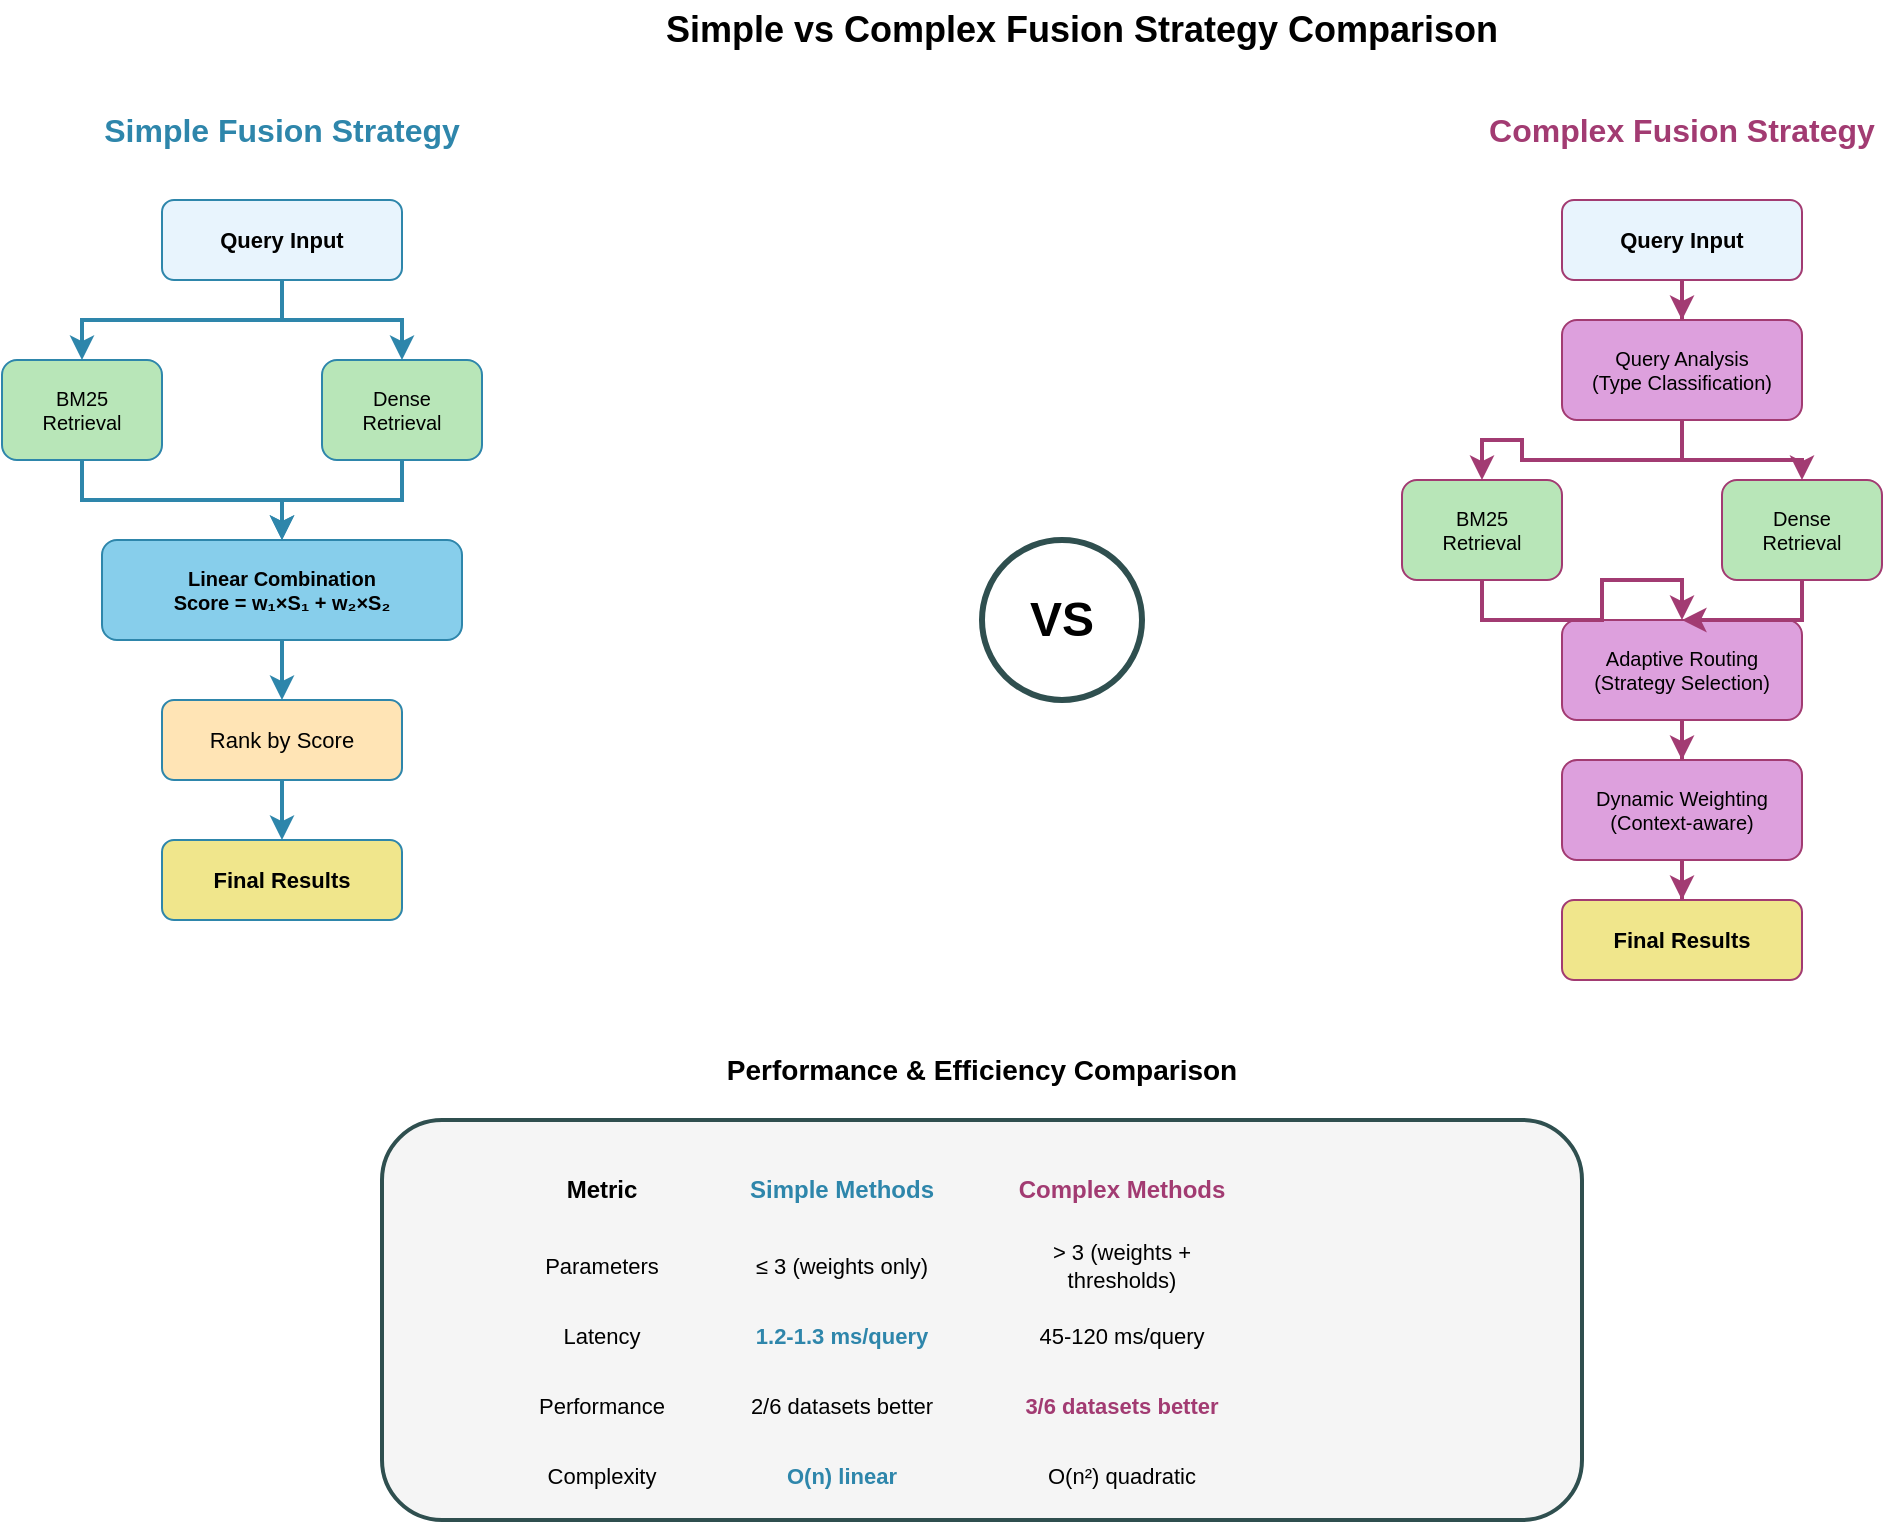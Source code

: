 <mxfile>
    <diagram id="FusionStrategyComparison" name="Fusion Strategy Comparison">
        <mxGraphModel dx="1422" dy="796" grid="1" gridSize="10" guides="1" tooltips="1" connect="1" arrows="1" fold="1" page="1" pageScale="1" pageWidth="1400" pageHeight="900" math="0" shadow="0">
            <root>
                <mxCell id="0"/>
                <mxCell id="1" parent="0"/>
                
                <!-- Title -->
                <mxCell id="title" value="Simple vs Complex Fusion Strategy Comparison" style="text;html=1;strokeColor=none;fillColor=none;align=center;verticalAlign=middle;whiteSpace=wrap;rounded=0;fontSize=18;fontStyle=1;" vertex="1" parent="1">
                    <mxGeometry x="450" y="30" width="500" height="30" as="geometry"/>
                </mxCell>
                
                <!-- Simple Strategy Side -->
                <mxCell id="simple_title" value="Simple Fusion Strategy" style="text;html=1;strokeColor=none;fillColor=none;align=center;verticalAlign=middle;whiteSpace=wrap;rounded=0;fontSize=16;fontStyle=1;fontColor=#2E86AB;" vertex="1" parent="1">
                    <mxGeometry x="200" y="80" width="200" height="30" as="geometry"/>
                </mxCell>
                
                <!-- Simple Flow -->
                <mxCell id="simple_query" value="Query Input" style="rounded=1;whiteSpace=wrap;html=1;fillColor=#E8F4FD;strokeColor=#2E86AB;fontSize=11;fontStyle=1;" vertex="1" parent="1">
                    <mxGeometry x="240" y="130" width="120" height="40" as="geometry"/>
                </mxCell>
                
                <mxCell id="simple_bm25" value="BM25&#xa;Retrieval" style="rounded=1;whiteSpace=wrap;html=1;fillColor=#B8E6B8;strokeColor=#2E86AB;fontSize=10;" vertex="1" parent="1">
                    <mxGeometry x="160" y="210" width="80" height="50" as="geometry"/>
                </mxCell>
                
                <mxCell id="simple_dense" value="Dense&#xa;Retrieval" style="rounded=1;whiteSpace=wrap;html=1;fillColor=#B8E6B8;strokeColor=#2E86AB;fontSize=10;" vertex="1" parent="1">
                    <mxGeometry x="320" y="210" width="80" height="50" as="geometry"/>
                </mxCell>
                
                <mxCell id="simple_fusion" value="Linear Combination&#xa;Score = w₁×S₁ + w₂×S₂" style="rounded=1;whiteSpace=wrap;html=1;fillColor=#87CEEB;strokeColor=#2E86AB;fontSize=10;fontStyle=1;" vertex="1" parent="1">
                    <mxGeometry x="210" y="300" width="180" height="50" as="geometry"/>
                </mxCell>
                
                <mxCell id="simple_rank" value="Rank by Score" style="rounded=1;whiteSpace=wrap;html=1;fillColor=#FFE4B5;strokeColor=#2E86AB;fontSize=11;" vertex="1" parent="1">
                    <mxGeometry x="240" y="380" width="120" height="40" as="geometry"/>
                </mxCell>
                
                <mxCell id="simple_result" value="Final Results" style="rounded=1;whiteSpace=wrap;html=1;fillColor=#F0E68C;strokeColor=#2E86AB;fontSize=11;fontStyle=1;" vertex="1" parent="1">
                    <mxGeometry x="240" y="450" width="120" height="40" as="geometry"/>
                </mxCell>
                
                <!-- Complex Strategy Side -->
                <mxCell id="complex_title" value="Complex Fusion Strategy" style="text;html=1;strokeColor=none;fillColor=none;align=center;verticalAlign=middle;whiteSpace=wrap;rounded=0;fontSize=16;fontStyle=1;fontColor=#A23B72;" vertex="1" parent="1">
                    <mxGeometry x="900" y="80" width="200" height="30" as="geometry"/>
                </mxCell>
                
                <!-- Complex Flow -->
                <mxCell id="complex_query" value="Query Input" style="rounded=1;whiteSpace=wrap;html=1;fillColor=#E8F4FD;strokeColor=#A23B72;fontSize=11;fontStyle=1;" vertex="1" parent="1">
                    <mxGeometry x="940" y="130" width="120" height="40" as="geometry"/>
                </mxCell>
                
                <mxCell id="complex_analysis" value="Query Analysis&#xa;(Type Classification)" style="rounded=1;whiteSpace=wrap;html=1;fillColor=#DDA0DD;strokeColor=#A23B72;fontSize=10;" vertex="1" parent="1">
                    <mxGeometry x="940" y="190" width="120" height="50" as="geometry"/>
                </mxCell>
                
                <mxCell id="complex_bm25" value="BM25&#xa;Retrieval" style="rounded=1;whiteSpace=wrap;html=1;fillColor=#B8E6B8;strokeColor=#A23B72;fontSize=10;" vertex="1" parent="1">
                    <mxGeometry x="860" y="270" width="80" height="50" as="geometry"/>
                </mxCell>
                
                <mxCell id="complex_dense" value="Dense&#xa;Retrieval" style="rounded=1;whiteSpace=wrap;html=1;fillColor=#B8E6B8;strokeColor=#A23B72;fontSize=10;" vertex="1" parent="1">
                    <mxGeometry x="1020" y="270" width="80" height="50" as="geometry"/>
                </mxCell>
                
                <mxCell id="complex_routing" value="Adaptive Routing&#xa;(Strategy Selection)" style="rounded=1;whiteSpace=wrap;html=1;fillColor=#DDA0DD;strokeColor=#A23B72;fontSize=10;" vertex="1" parent="1">
                    <mxGeometry x="940" y="340" width="120" height="50" as="geometry"/>
                </mxCell>
                
                <mxCell id="complex_weighting" value="Dynamic Weighting&#xa;(Context-aware)" style="rounded=1;whiteSpace=wrap;html=1;fillColor=#DDA0DD;strokeColor=#A23B72;fontSize=10;" vertex="1" parent="1">
                    <mxGeometry x="940" y="410" width="120" height="50" as="geometry"/>
                </mxCell>
                
                <mxCell id="complex_result" value="Final Results" style="rounded=1;whiteSpace=wrap;html=1;fillColor=#F0E68C;strokeColor=#A23B72;fontSize=11;fontStyle=1;" vertex="1" parent="1">
                    <mxGeometry x="940" y="480" width="120" height="40" as="geometry"/>
                </mxCell>
                
                <!-- Simple Flow Arrows -->
                <mxCell id="s_arrow1" style="edgeStyle=orthogonalEdgeStyle;rounded=0;orthogonalLoop=1;jettySize=auto;html=1;strokeWidth=2;strokeColor=#2E86AB;" edge="1" parent="1" source="simple_query" target="simple_bm25">
                    <mxGeometry relative="1" as="geometry"/>
                </mxCell>
                
                <mxCell id="s_arrow2" style="edgeStyle=orthogonalEdgeStyle;rounded=0;orthogonalLoop=1;jettySize=auto;html=1;strokeWidth=2;strokeColor=#2E86AB;" edge="1" parent="1" source="simple_query" target="simple_dense">
                    <mxGeometry relative="1" as="geometry"/>
                </mxCell>
                
                <mxCell id="s_arrow3" style="edgeStyle=orthogonalEdgeStyle;rounded=0;orthogonalLoop=1;jettySize=auto;html=1;strokeWidth=2;strokeColor=#2E86AB;" edge="1" parent="1" source="simple_bm25" target="simple_fusion">
                    <mxGeometry relative="1" as="geometry"/>
                </mxCell>
                
                <mxCell id="s_arrow4" style="edgeStyle=orthogonalEdgeStyle;rounded=0;orthogonalLoop=1;jettySize=auto;html=1;strokeWidth=2;strokeColor=#2E86AB;" edge="1" parent="1" source="simple_dense" target="simple_fusion">
                    <mxGeometry relative="1" as="geometry"/>
                </mxCell>
                
                <mxCell id="s_arrow5" style="edgeStyle=orthogonalEdgeStyle;rounded=0;orthogonalLoop=1;jettySize=auto;html=1;strokeWidth=2;strokeColor=#2E86AB;" edge="1" parent="1" source="simple_fusion" target="simple_rank">
                    <mxGeometry relative="1" as="geometry"/>
                </mxCell>
                
                <mxCell id="s_arrow6" style="edgeStyle=orthogonalEdgeStyle;rounded=0;orthogonalLoop=1;jettySize=auto;html=1;strokeWidth=2;strokeColor=#2E86AB;" edge="1" parent="1" source="simple_rank" target="simple_result">
                    <mxGeometry relative="1" as="geometry"/>
                </mxCell>
                
                <!-- Complex Flow Arrows -->
                <mxCell id="c_arrow1" style="edgeStyle=orthogonalEdgeStyle;rounded=0;orthogonalLoop=1;jettySize=auto;html=1;strokeWidth=2;strokeColor=#A23B72;" edge="1" parent="1" source="complex_query" target="complex_analysis">
                    <mxGeometry relative="1" as="geometry"/>
                </mxCell>
                
                <mxCell id="c_arrow2" style="edgeStyle=orthogonalEdgeStyle;rounded=0;orthogonalLoop=1;jettySize=auto;html=1;strokeWidth=2;strokeColor=#A23B72;" edge="1" parent="1" source="complex_analysis" target="complex_bm25">
                    <mxGeometry relative="1" as="geometry"/>
                </mxCell>
                
                <mxCell id="c_arrow3" style="edgeStyle=orthogonalEdgeStyle;rounded=0;orthogonalLoop=1;jettySize=auto;html=1;strokeWidth=2;strokeColor=#A23B72;" edge="1" parent="1" source="complex_analysis" target="complex_dense">
                    <mxGeometry relative="1" as="geometry"/>
                </mxCell>
                
                <mxCell id="c_arrow4" style="edgeStyle=orthogonalEdgeStyle;rounded=0;orthogonalLoop=1;jettySize=auto;html=1;strokeWidth=2;strokeColor=#A23B72;" edge="1" parent="1" source="complex_bm25" target="complex_routing">
                    <mxGeometry relative="1" as="geometry"/>
                </mxCell>
                
                <mxCell id="c_arrow5" style="edgeStyle=orthogonalEdgeStyle;rounded=0;orthogonalLoop=1;jettySize=auto;html=1;strokeWidth=2;strokeColor=#A23B72;" edge="1" parent="1" source="complex_dense" target="complex_routing">
                    <mxGeometry relative="1" as="geometry"/>
                </mxCell>
                
                <mxCell id="c_arrow6" style="edgeStyle=orthogonalEdgeStyle;rounded=0;orthogonalLoop=1;jettySize=auto;html=1;strokeWidth=2;strokeColor=#A23B72;" edge="1" parent="1" source="complex_routing" target="complex_weighting">
                    <mxGeometry relative="1" as="geometry"/>
                </mxCell>
                
                <mxCell id="c_arrow7" style="edgeStyle=orthogonalEdgeStyle;rounded=0;orthogonalLoop=1;jettySize=auto;html=1;strokeWidth=2;strokeColor=#A23B72;" edge="1" parent="1" source="complex_weighting" target="complex_result">
                    <mxGeometry relative="1" as="geometry"/>
                </mxCell>
                
                <!-- VS Symbol -->
                <mxCell id="vs_circle" value="VS" style="ellipse;whiteSpace=wrap;html=1;aspect=fixed;fillColor=#FFFFFF;strokeColor=#2F4F4F;strokeWidth=3;fontSize=24;fontStyle=1;" vertex="1" parent="1">
                    <mxGeometry x="650" y="300" width="80" height="80" as="geometry"/>
                </mxCell>
                
                <!-- Comparison Table -->
                <mxCell id="comparison_title" value="Performance &amp; Efficiency Comparison" style="text;html=1;strokeColor=none;fillColor=none;align=center;verticalAlign=middle;whiteSpace=wrap;rounded=0;fontSize=14;fontStyle=1;" vertex="1" parent="1">
                    <mxGeometry x="500" y="550" width="300" height="30" as="geometry"/>
                </mxCell>
                
                <!-- Table Background -->
                <mxCell id="table_bg" value="" style="rounded=1;whiteSpace=wrap;html=1;fillColor=#F5F5F5;strokeColor=#2F4F4F;strokeWidth=2;" vertex="1" parent="1">
                    <mxGeometry x="350" y="590" width="600" height="200" as="geometry"/>
                </mxCell>
                
                <!-- Table Headers -->
                <mxCell id="header_metric" value="Metric" style="text;html=1;strokeColor=none;fillColor=none;align=center;verticalAlign=middle;whiteSpace=wrap;rounded=0;fontSize=12;fontStyle=1;" vertex="1" parent="1">
                    <mxGeometry x="420" y="610" width="80" height="30" as="geometry"/>
                </mxCell>
                
                <mxCell id="header_simple" value="Simple Methods" style="text;html=1;strokeColor=none;fillColor=none;align=center;verticalAlign=middle;whiteSpace=wrap;rounded=0;fontSize=12;fontStyle=1;fontColor=#2E86AB;" vertex="1" parent="1">
                    <mxGeometry x="520" y="610" width="120" height="30" as="geometry"/>
                </mxCell>
                
                <mxCell id="header_complex" value="Complex Methods" style="text;html=1;strokeColor=none;fillColor=none;align=center;verticalAlign=middle;whiteSpace=wrap;rounded=0;fontSize=12;fontStyle=1;fontColor=#A23B72;" vertex="1" parent="1">
                    <mxGeometry x="660" y="610" width="120" height="30" as="geometry"/>
                </mxCell>
                
                <!-- Table Rows -->
                <mxCell id="row1_metric" value="Parameters" style="text;html=1;strokeColor=none;fillColor=none;align=center;verticalAlign=middle;whiteSpace=wrap;rounded=0;fontSize=11;" vertex="1" parent="1">
                    <mxGeometry x="420" y="650" width="80" height="25" as="geometry"/>
                </mxCell>
                
                <mxCell id="row1_simple" value="≤ 3 (weights only)" style="text;html=1;strokeColor=none;fillColor=none;align=center;verticalAlign=middle;whiteSpace=wrap;rounded=0;fontSize=11;" vertex="1" parent="1">
                    <mxGeometry x="520" y="650" width="120" height="25" as="geometry"/>
                </mxCell>
                
                <mxCell id="row1_complex" value="> 3 (weights + thresholds)" style="text;html=1;strokeColor=none;fillColor=none;align=center;verticalAlign=middle;whiteSpace=wrap;rounded=0;fontSize=11;" vertex="1" parent="1">
                    <mxGeometry x="660" y="650" width="120" height="25" as="geometry"/>
                </mxCell>
                
                <mxCell id="row2_metric" value="Latency" style="text;html=1;strokeColor=none;fillColor=none;align=center;verticalAlign=middle;whiteSpace=wrap;rounded=0;fontSize=11;" vertex="1" parent="1">
                    <mxGeometry x="420" y="685" width="80" height="25" as="geometry"/>
                </mxCell>
                
                <mxCell id="row2_simple" value="1.2-1.3 ms/query" style="text;html=1;strokeColor=none;fillColor=none;align=center;verticalAlign=middle;whiteSpace=wrap;rounded=0;fontSize=11;fontColor=#2E86AB;fontStyle=1;" vertex="1" parent="1">
                    <mxGeometry x="520" y="685" width="120" height="25" as="geometry"/>
                </mxCell>
                
                <mxCell id="row2_complex" value="45-120 ms/query" style="text;html=1;strokeColor=none;fillColor=none;align=center;verticalAlign=middle;whiteSpace=wrap;rounded=0;fontSize=11;" vertex="1" parent="1">
                    <mxGeometry x="660" y="685" width="120" height="25" as="geometry"/>
                </mxCell>
                
                <mxCell id="row3_metric" value="Performance" style="text;html=1;strokeColor=none;fillColor=none;align=center;verticalAlign=middle;whiteSpace=wrap;rounded=0;fontSize=11;" vertex="1" parent="1">
                    <mxGeometry x="420" y="720" width="80" height="25" as="geometry"/>
                </mxCell>
                
                <mxCell id="row3_simple" value="2/6 datasets better" style="text;html=1;strokeColor=none;fillColor=none;align=center;verticalAlign=middle;whiteSpace=wrap;rounded=0;fontSize=11;" vertex="1" parent="1">
                    <mxGeometry x="520" y="720" width="120" height="25" as="geometry"/>
                </mxCell>
                
                <mxCell id="row3_complex" value="3/6 datasets better" style="text;html=1;strokeColor=none;fillColor=none;align=center;verticalAlign=middle;whiteSpace=wrap;rounded=0;fontSize=11;fontColor=#A23B72;fontStyle=1;" vertex="1" parent="1">
                    <mxGeometry x="660" y="720" width="120" height="25" as="geometry"/>
                </mxCell>
                
                <mxCell id="row4_metric" value="Complexity" style="text;html=1;strokeColor=none;fillColor=none;align=center;verticalAlign=middle;whiteSpace=wrap;rounded=0;fontSize=11;" vertex="1" parent="1">
                    <mxGeometry x="420" y="755" width="80" height="25" as="geometry"/>
                </mxCell>
                
                <mxCell id="row4_simple" value="O(n) linear" style="text;html=1;strokeColor=none;fillColor=none;align=center;verticalAlign=middle;whiteSpace=wrap;rounded=0;fontSize=11;fontColor=#2E86AB;fontStyle=1;" vertex="1" parent="1">
                    <mxGeometry x="520" y="755" width="120" height="25" as="geometry"/>
                </mxCell>
                
                <mxCell id="row4_complex" value="O(n²) quadratic" style="text;html=1;strokeColor=none;fillColor=none;align=center;verticalAlign=middle;whiteSpace=wrap;rounded=0;fontSize=11;" vertex="1" parent="1">
                    <mxGeometry x="660" y="755" width="120" height="25" as="geometry"/>
                </mxCell>
                
            </root>
        </mxGraphModel>
    </diagram>
</mxfile>
